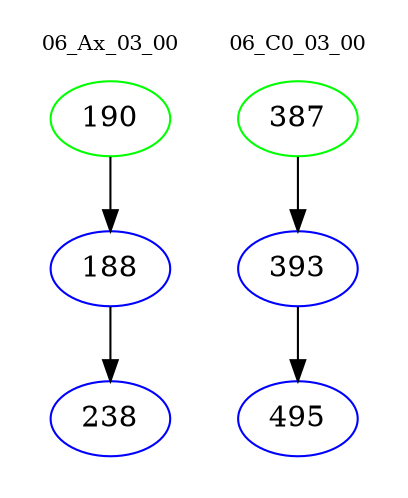 digraph{
subgraph cluster_0 {
color = white
label = "06_Ax_03_00";
fontsize=10;
T0_190 [label="190", color="green"]
T0_190 -> T0_188 [color="black"]
T0_188 [label="188", color="blue"]
T0_188 -> T0_238 [color="black"]
T0_238 [label="238", color="blue"]
}
subgraph cluster_1 {
color = white
label = "06_C0_03_00";
fontsize=10;
T1_387 [label="387", color="green"]
T1_387 -> T1_393 [color="black"]
T1_393 [label="393", color="blue"]
T1_393 -> T1_495 [color="black"]
T1_495 [label="495", color="blue"]
}
}
